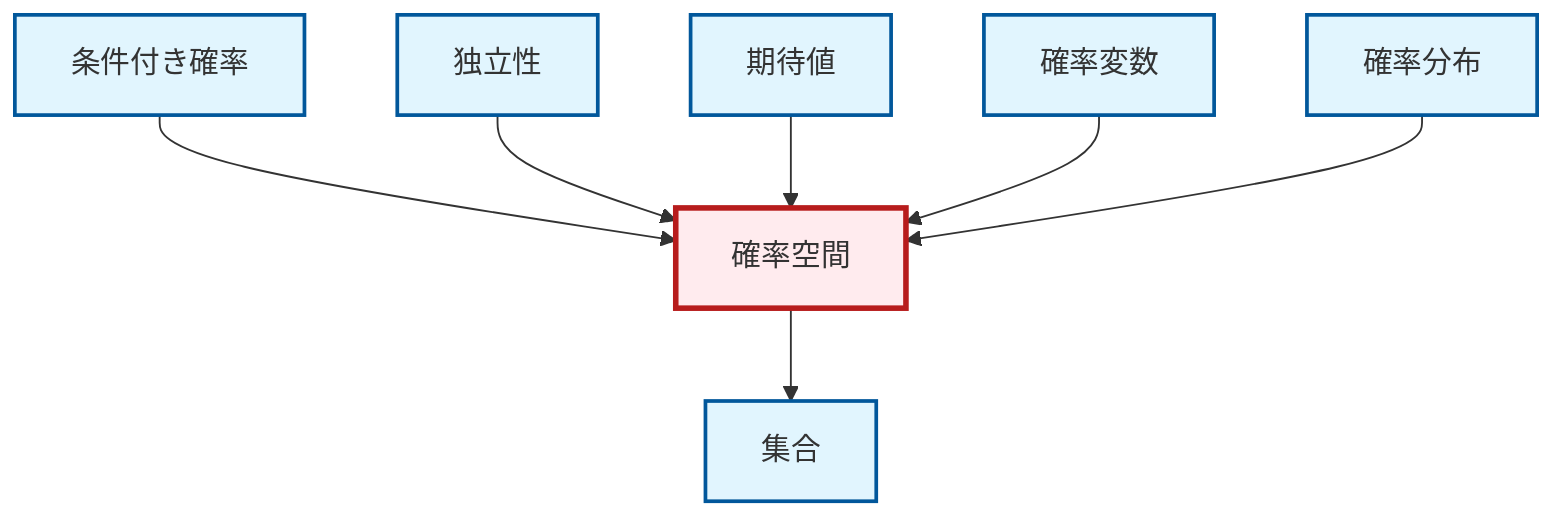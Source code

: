 graph TD
    classDef definition fill:#e1f5fe,stroke:#01579b,stroke-width:2px
    classDef theorem fill:#f3e5f5,stroke:#4a148c,stroke-width:2px
    classDef axiom fill:#fff3e0,stroke:#e65100,stroke-width:2px
    classDef example fill:#e8f5e9,stroke:#1b5e20,stroke-width:2px
    classDef current fill:#ffebee,stroke:#b71c1c,stroke-width:3px
    def-random-variable["確率変数"]:::definition
    def-probability-distribution["確率分布"]:::definition
    def-set["集合"]:::definition
    def-conditional-probability["条件付き確率"]:::definition
    def-probability-space["確率空間"]:::definition
    def-expectation["期待値"]:::definition
    def-independence["独立性"]:::definition
    def-probability-space --> def-set
    def-conditional-probability --> def-probability-space
    def-independence --> def-probability-space
    def-expectation --> def-probability-space
    def-random-variable --> def-probability-space
    def-probability-distribution --> def-probability-space
    class def-probability-space current